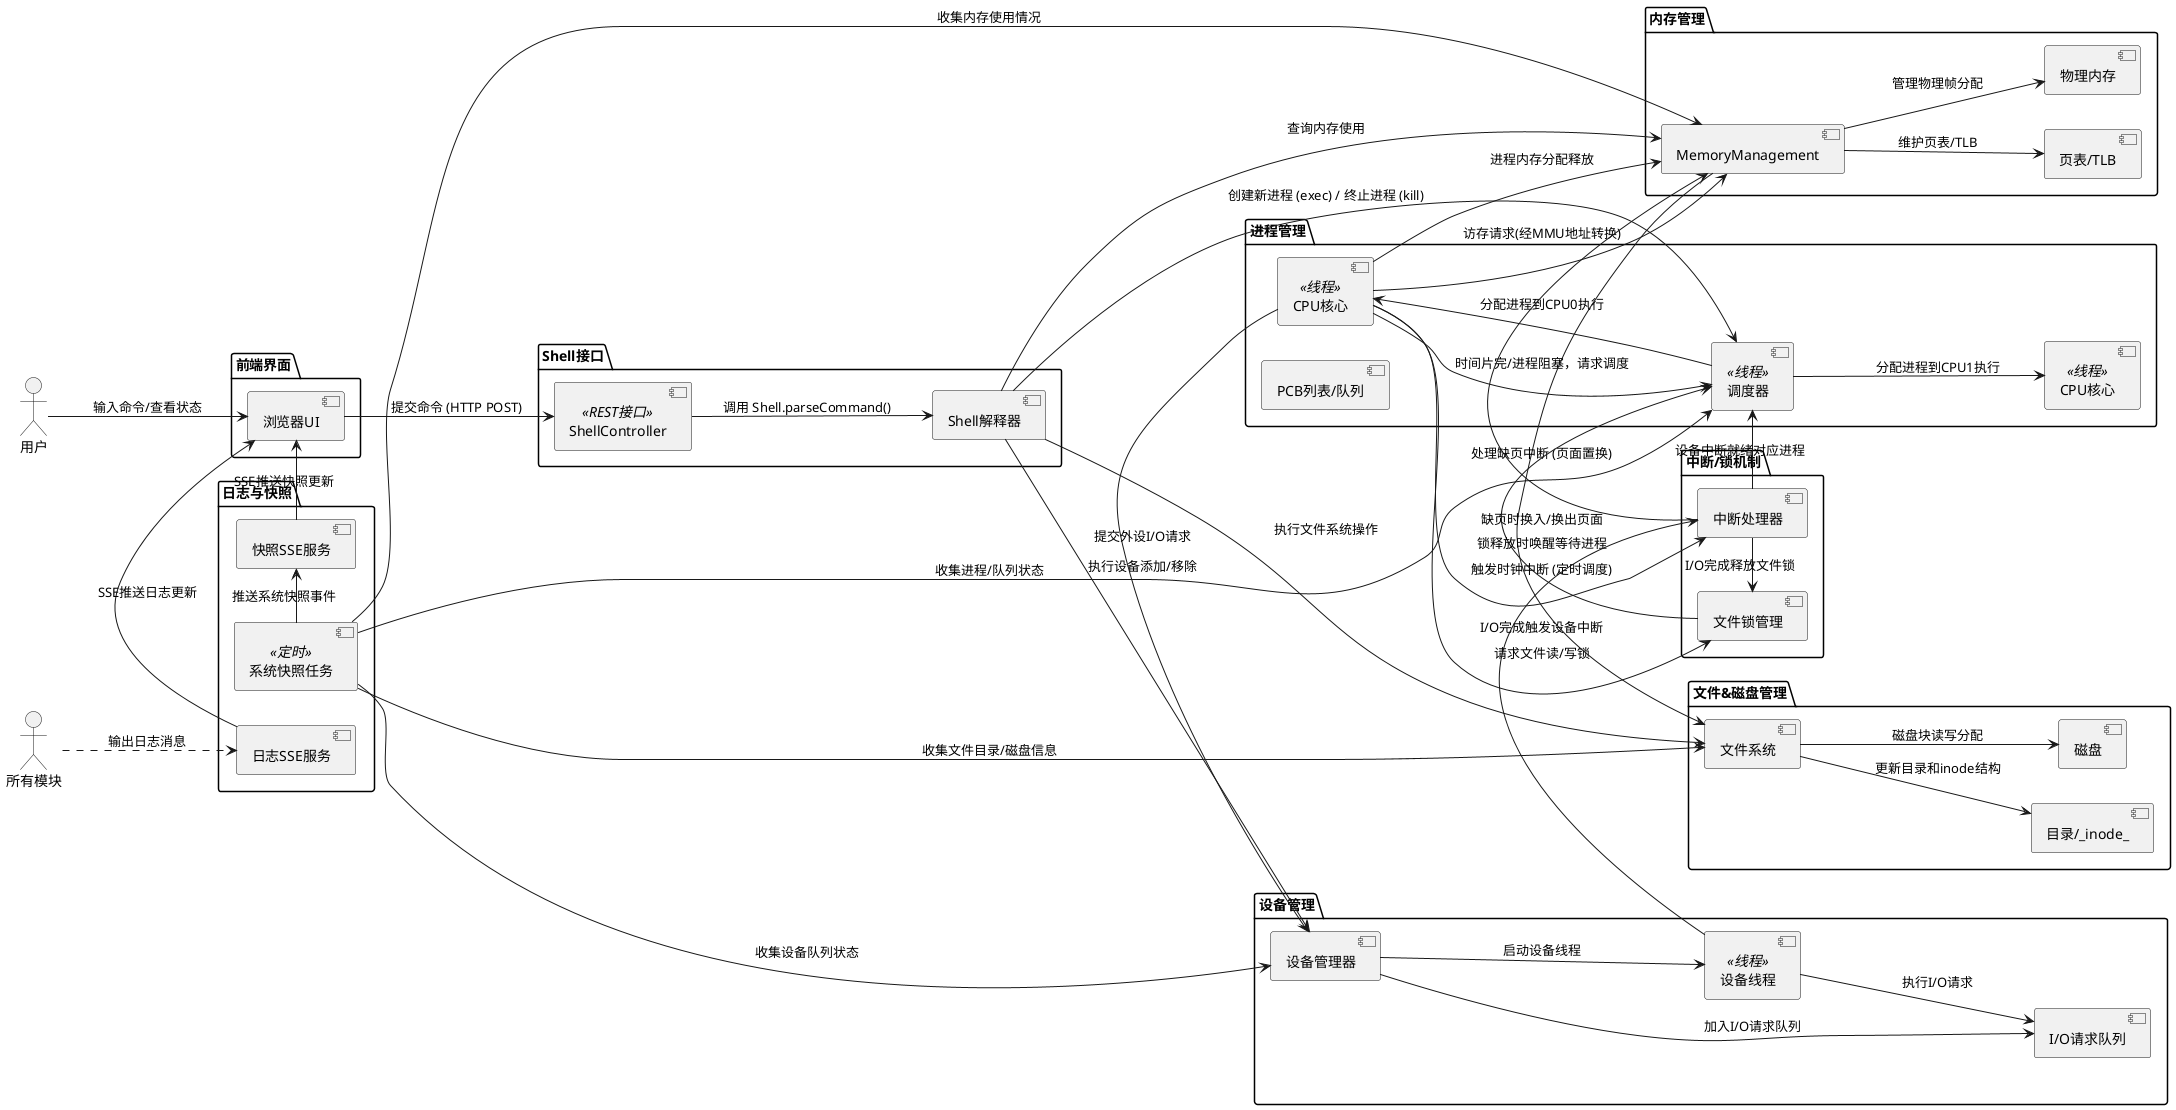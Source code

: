 @startuml
left to right direction

actor "用户" as user
package "前端界面" {
  [浏览器UI] as UI
}
package "Shell接口" {
  [ShellController] <<REST接口>> as shellCtl
  [Shell解释器] as shell
}
package "进程管理" {
  [调度器] <<线程>> as sched
  [CPU核心] <<线程>> as cpu1
  [CPU核心] <<线程>> as cpu2
  [PCB列表/队列] as pcbList
}
package "内存管理" {
  [MemoryManagement] as memMgmt
  [物理内存] as memory
  [页表/TLB] as pageTable
}
package "文件&磁盘管理" {
  [文件系统] as fs
  [磁盘] as disk
  [目录/_inode_] as dir
}
package "设备管理" {
  [设备管理器] as devMgr
  [设备线程] <<线程>> as deviceThread
  [I/O请求队列] as ioq
}
package "中断/锁机制" {
  [中断处理器] as intH
  [文件锁管理] as lockMgr
}
package "日志与快照" {
  [日志SSE服务] as logEmit
  [快照SSE服务] as snapEmit
  [系统快照任务] <<定时>> as snapshot
}
' 前端与Shell交互
user --> UI : 输入命令/查看状态
UI --> shellCtl : 提交命令 (HTTP POST)
shellCtl --> shell : 调用 Shell.parseCommand()
shell --> fs : 执行文件系统操作
shell --> devMgr : 执行设备添加/移除
shell --> memMgmt : 查询内存使用
shell --> sched : 创建新进程 (exec) / 终止进程 (kill)
' 进程与CPU调度
sched --> cpu1 : 分配进程到CPU0执行
sched --> cpu2 : 分配进程到CPU1执行
cpu1 --> sched : 时间片完/进程阻塞，请求调度
cpu1 -> memMgmt : 进程内存分配释放
cpu1 --> memMgmt : 访存请求(经MMU地址转换)
cpu1 -> intH : 触发时钟中断 (定时调度)
cpu1 -> lockMgr : 请求文件读/写锁
cpu1 -> devMgr : 提交外设I/O请求
' 内存与磁盘
memMgmt --> memory : 管理物理帧分配
memMgmt --> pageTable : 维护页表/TLB
memMgmt -> fs : 缺页时换入/换出页面
intH -> memMgmt : 处理缺页中断 (页面置换)
' 文件系统与锁
fs --> disk : 磁盘块读写分配
fs --> dir : 更新目录和inode结构
lockMgr --> sched : 锁释放时唤醒等待进程
' 设备I/O与中断
devMgr --> deviceThread : 启动设备线程
devMgr --> ioq : 加入I/O请求队列
deviceThread --> ioq : 执行I/O请求
deviceThread -> intH : I/O完成触发设备中断
intH -> sched : 设备中断就绪对应进程
intH -> lockMgr : I/O完成释放文件锁
' 日志与快照
snapshot -> sched : 收集进程/队列状态
snapshot -> memMgmt : 收集内存使用情况
snapshot -> fs : 收集文件目录/磁盘信息
snapshot -> devMgr : 收集设备队列状态
snapshot -> snapEmit : 推送系统快照事件
所有模块 ..> logEmit : 输出日志消息
logEmit -> UI : SSE推送日志更新
snapEmit -> UI : SSE推送快照更新
@enduml